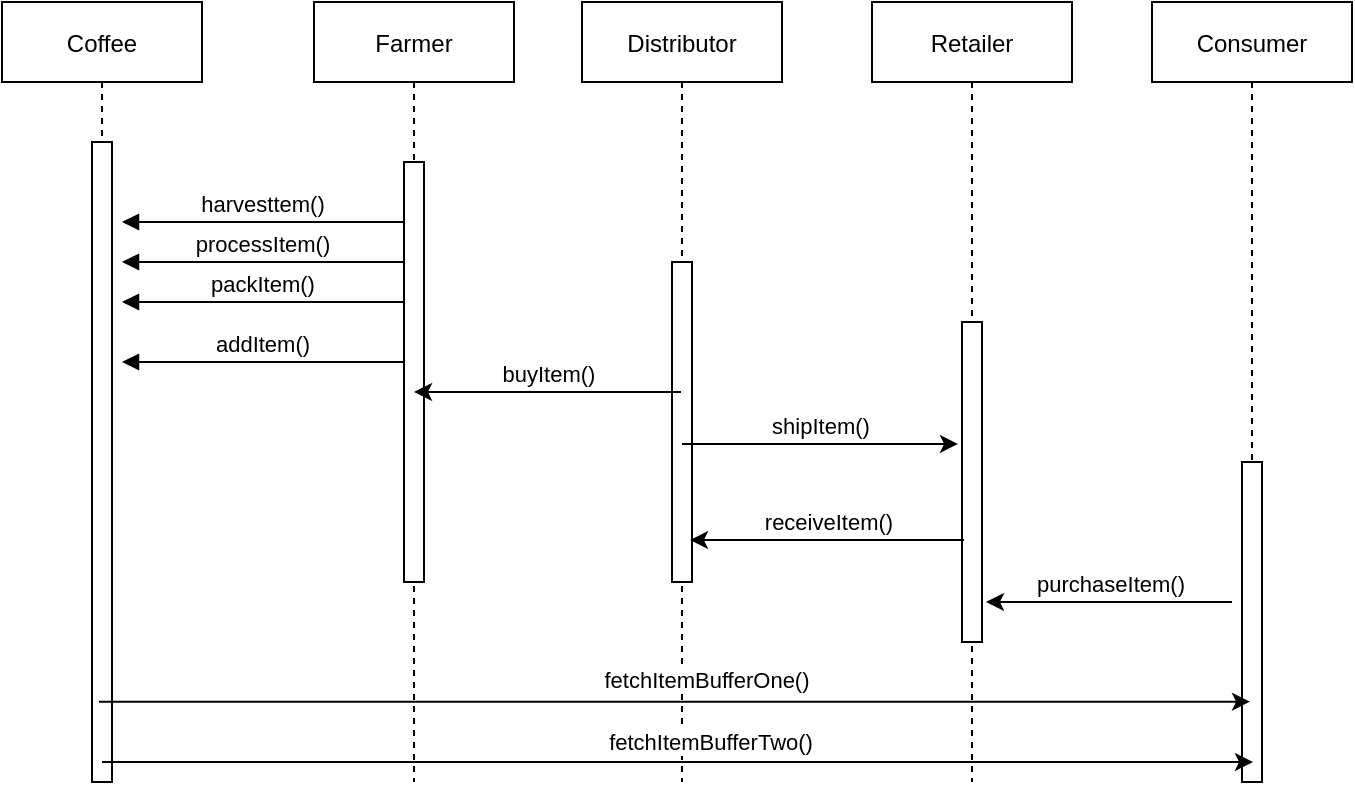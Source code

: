 <mxfile version="14.9.3" type="device"><diagram id="kgpKYQtTHZ0yAKxKKP6v" name="Page-1"><mxGraphModel dx="1355" dy="943" grid="1" gridSize="10" guides="1" tooltips="1" connect="1" arrows="1" fold="1" page="1" pageScale="1" pageWidth="850" pageHeight="1100" math="0" shadow="0"><root><mxCell id="0"/><mxCell id="1" parent="0"/><mxCell id="3nuBFxr9cyL0pnOWT2aG-1" value="Coffee" style="shape=umlLifeline;perimeter=lifelinePerimeter;container=1;collapsible=0;recursiveResize=0;rounded=0;shadow=0;strokeWidth=1;" parent="1" vertex="1"><mxGeometry x="50" y="80" width="100" height="390" as="geometry"/></mxCell><mxCell id="3nuBFxr9cyL0pnOWT2aG-2" value="" style="points=[];perimeter=orthogonalPerimeter;rounded=0;shadow=0;strokeWidth=1;" parent="3nuBFxr9cyL0pnOWT2aG-1" vertex="1"><mxGeometry x="45" y="70" width="10" height="320" as="geometry"/></mxCell><mxCell id="3nuBFxr9cyL0pnOWT2aG-5" value="Farmer" style="shape=umlLifeline;perimeter=lifelinePerimeter;container=1;collapsible=0;recursiveResize=0;rounded=0;shadow=0;strokeWidth=1;" parent="1" vertex="1"><mxGeometry x="206" y="80" width="100" height="390" as="geometry"/></mxCell><mxCell id="3nuBFxr9cyL0pnOWT2aG-6" value="" style="points=[];perimeter=orthogonalPerimeter;rounded=0;shadow=0;strokeWidth=1;" parent="3nuBFxr9cyL0pnOWT2aG-5" vertex="1"><mxGeometry x="45" y="80" width="10" height="210" as="geometry"/></mxCell><mxCell id="3nuBFxr9cyL0pnOWT2aG-9" value="processItem()" style="verticalAlign=bottom;endArrow=block;entryX=1;entryY=0;shadow=0;strokeWidth=1;" parent="1" edge="1"><mxGeometry relative="1" as="geometry"><mxPoint x="251" y="210" as="sourcePoint"/><mxPoint x="110" y="210" as="targetPoint"/></mxGeometry></mxCell><mxCell id="svWjwt9prg_xaccmDLBJ-1" value="Distributor" style="shape=umlLifeline;perimeter=lifelinePerimeter;container=1;collapsible=0;recursiveResize=0;rounded=0;shadow=0;strokeWidth=1;" vertex="1" parent="1"><mxGeometry x="340" y="80" width="100" height="390" as="geometry"/></mxCell><mxCell id="svWjwt9prg_xaccmDLBJ-2" value="" style="points=[];perimeter=orthogonalPerimeter;rounded=0;shadow=0;strokeWidth=1;" vertex="1" parent="svWjwt9prg_xaccmDLBJ-1"><mxGeometry x="45" y="130" width="10" height="160" as="geometry"/></mxCell><mxCell id="svWjwt9prg_xaccmDLBJ-3" value="Retailer" style="shape=umlLifeline;perimeter=lifelinePerimeter;container=1;collapsible=0;recursiveResize=0;rounded=0;shadow=0;strokeWidth=1;" vertex="1" parent="1"><mxGeometry x="485" y="80" width="100" height="390" as="geometry"/></mxCell><mxCell id="svWjwt9prg_xaccmDLBJ-4" value="" style="points=[];perimeter=orthogonalPerimeter;rounded=0;shadow=0;strokeWidth=1;" vertex="1" parent="svWjwt9prg_xaccmDLBJ-3"><mxGeometry x="45" y="160" width="10" height="160" as="geometry"/></mxCell><mxCell id="svWjwt9prg_xaccmDLBJ-5" value="Consumer" style="shape=umlLifeline;perimeter=lifelinePerimeter;container=1;collapsible=0;recursiveResize=0;rounded=0;shadow=0;strokeWidth=1;" vertex="1" parent="1"><mxGeometry x="625" y="80" width="100" height="390" as="geometry"/></mxCell><mxCell id="svWjwt9prg_xaccmDLBJ-6" value="" style="points=[];perimeter=orthogonalPerimeter;rounded=0;shadow=0;strokeWidth=1;" vertex="1" parent="svWjwt9prg_xaccmDLBJ-5"><mxGeometry x="45" y="230" width="10" height="160" as="geometry"/></mxCell><mxCell id="svWjwt9prg_xaccmDLBJ-8" value="" style="endArrow=classic;html=1;entryX=0.5;entryY=0.897;entryDx=0;entryDy=0;entryPerimeter=0;labelPosition=center;verticalLabelPosition=top;align=center;verticalAlign=bottom;" edge="1" parent="1"><mxGeometry width="50" height="50" relative="1" as="geometry"><mxPoint x="98.5" y="429.83" as="sourcePoint"/><mxPoint x="674" y="429.83" as="targetPoint"/></mxGeometry></mxCell><mxCell id="svWjwt9prg_xaccmDLBJ-14" value="fetchItemBufferOne()" style="edgeLabel;html=1;align=center;verticalAlign=bottom;resizable=0;points=[];" vertex="1" connectable="0" parent="svWjwt9prg_xaccmDLBJ-8"><mxGeometry x="0.103" y="2" relative="1" as="geometry"><mxPoint x="-14" as="offset"/></mxGeometry></mxCell><mxCell id="svWjwt9prg_xaccmDLBJ-16" value="" style="endArrow=classic;html=1;entryX=0.5;entryY=0.897;entryDx=0;entryDy=0;entryPerimeter=0;labelPosition=center;verticalLabelPosition=top;align=center;verticalAlign=bottom;" edge="1" parent="1"><mxGeometry width="50" height="50" relative="1" as="geometry"><mxPoint x="100" y="460.0" as="sourcePoint"/><mxPoint x="675.5" y="460.0" as="targetPoint"/></mxGeometry></mxCell><mxCell id="svWjwt9prg_xaccmDLBJ-17" value="fetchItemBufferTwo()" style="edgeLabel;html=1;align=center;verticalAlign=bottom;resizable=0;points=[];" vertex="1" connectable="0" parent="svWjwt9prg_xaccmDLBJ-16"><mxGeometry x="0.103" y="2" relative="1" as="geometry"><mxPoint x="-14" as="offset"/></mxGeometry></mxCell><mxCell id="svWjwt9prg_xaccmDLBJ-18" value="purchaseItem()" style="endArrow=classic;html=1;entryX=1.2;entryY=0.875;entryDx=0;entryDy=0;entryPerimeter=0;verticalAlign=bottom;" edge="1" parent="1" target="svWjwt9prg_xaccmDLBJ-4"><mxGeometry width="50" height="50" relative="1" as="geometry"><mxPoint x="665" y="380" as="sourcePoint"/><mxPoint x="450" y="430" as="targetPoint"/></mxGeometry></mxCell><mxCell id="svWjwt9prg_xaccmDLBJ-20" value="receiveItem()" style="endArrow=classic;html=1;verticalAlign=bottom;entryX=0.9;entryY=0.869;entryDx=0;entryDy=0;entryPerimeter=0;" edge="1" parent="1" target="svWjwt9prg_xaccmDLBJ-2"><mxGeometry width="50" height="50" relative="1" as="geometry"><mxPoint x="531" y="349" as="sourcePoint"/><mxPoint x="510" y="270" as="targetPoint"/></mxGeometry></mxCell><mxCell id="svWjwt9prg_xaccmDLBJ-21" value="shipItem()" style="endArrow=classic;html=1;verticalAlign=bottom;entryX=-0.2;entryY=0.381;entryDx=0;entryDy=0;entryPerimeter=0;" edge="1" parent="1" source="svWjwt9prg_xaccmDLBJ-1" target="svWjwt9prg_xaccmDLBJ-4"><mxGeometry width="50" height="50" relative="1" as="geometry"><mxPoint x="450" y="430" as="sourcePoint"/><mxPoint x="400" y="480" as="targetPoint"/></mxGeometry></mxCell><mxCell id="svWjwt9prg_xaccmDLBJ-22" value="buyItem()" style="endArrow=classic;html=1;verticalAlign=bottom;" edge="1" parent="1" source="svWjwt9prg_xaccmDLBJ-1" target="3nuBFxr9cyL0pnOWT2aG-5"><mxGeometry width="50" height="50" relative="1" as="geometry"><mxPoint x="400" y="480" as="sourcePoint"/><mxPoint x="450" y="430" as="targetPoint"/></mxGeometry></mxCell><mxCell id="svWjwt9prg_xaccmDLBJ-23" value="packItem()" style="verticalAlign=bottom;endArrow=block;entryX=1;entryY=0;shadow=0;strokeWidth=1;" edge="1" parent="1"><mxGeometry relative="1" as="geometry"><mxPoint x="251" y="230" as="sourcePoint"/><mxPoint x="110" y="230" as="targetPoint"/></mxGeometry></mxCell><mxCell id="svWjwt9prg_xaccmDLBJ-24" value="addItem()" style="verticalAlign=bottom;endArrow=block;entryX=1;entryY=0;shadow=0;strokeWidth=1;" edge="1" parent="1"><mxGeometry relative="1" as="geometry"><mxPoint x="251" y="260" as="sourcePoint"/><mxPoint x="110" y="260" as="targetPoint"/></mxGeometry></mxCell><mxCell id="svWjwt9prg_xaccmDLBJ-25" value="harvesttem()" style="verticalAlign=bottom;endArrow=block;entryX=1;entryY=0;shadow=0;strokeWidth=1;" edge="1" parent="1"><mxGeometry relative="1" as="geometry"><mxPoint x="251" y="190" as="sourcePoint"/><mxPoint x="110" y="190" as="targetPoint"/></mxGeometry></mxCell></root></mxGraphModel></diagram></mxfile>
